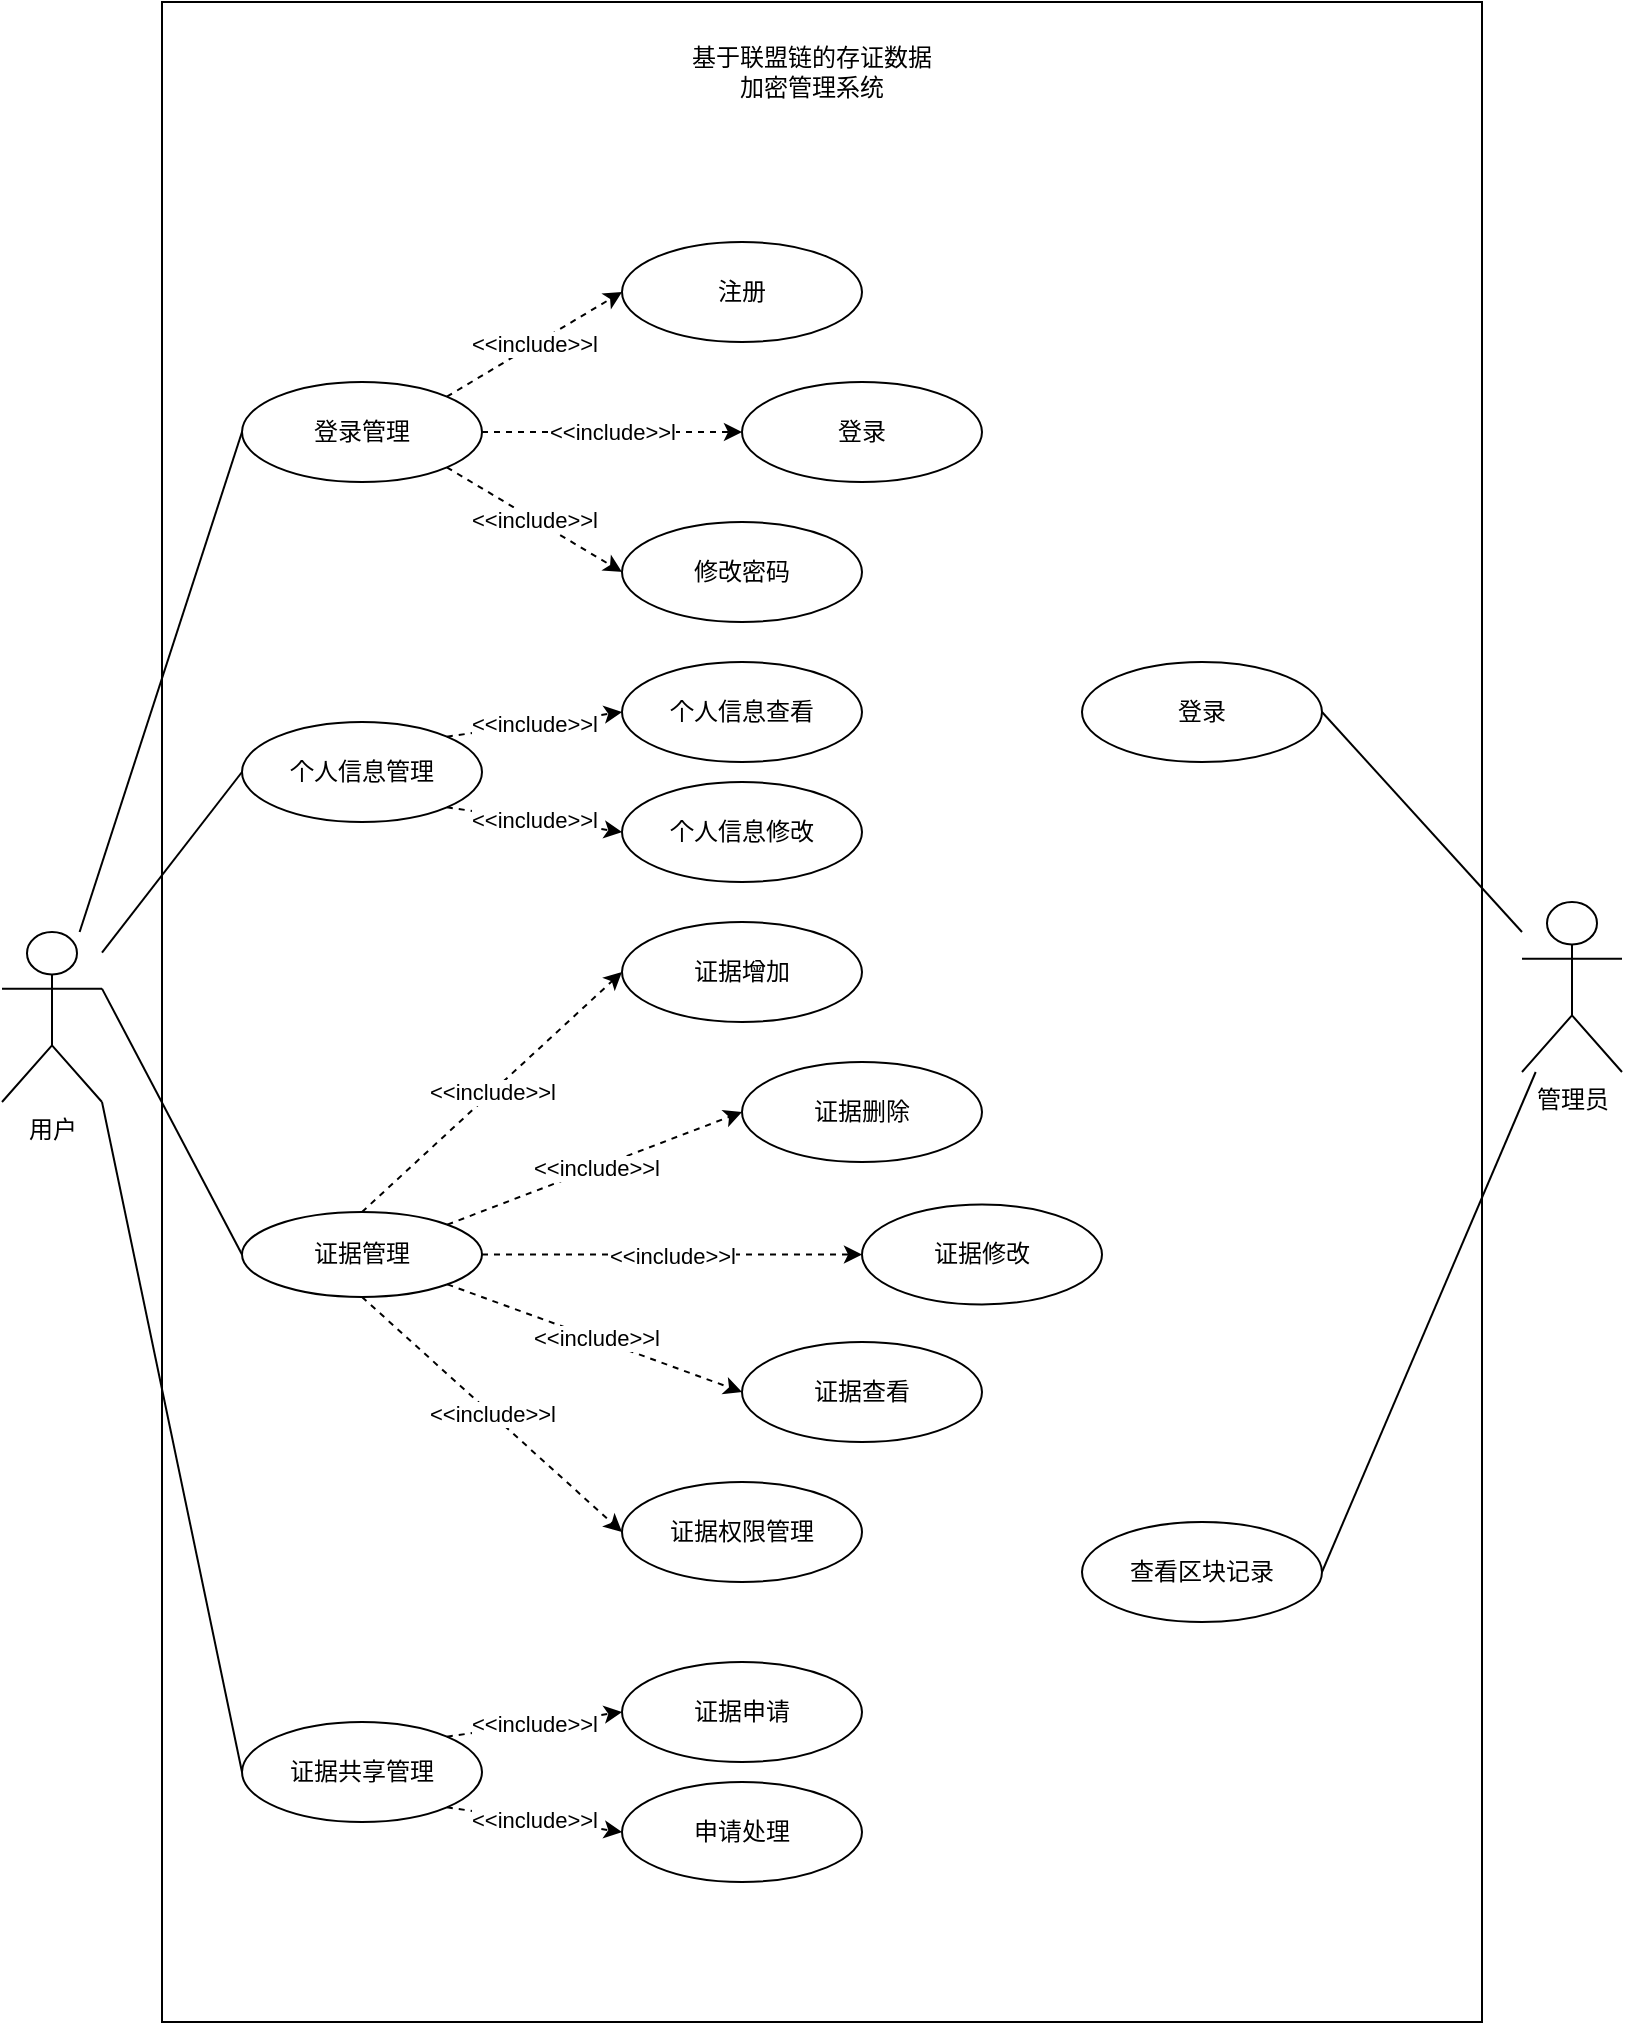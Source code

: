 <mxfile version="21.3.2" type="device">
  <diagram name="第 1 页" id="TLLBXTsTCe0r9DBcH4yd">
    <mxGraphModel dx="1358" dy="569" grid="1" gridSize="10" guides="1" tooltips="1" connect="1" arrows="1" fold="1" page="1" pageScale="1" pageWidth="827" pageHeight="1169" math="0" shadow="0">
      <root>
        <mxCell id="0" />
        <mxCell id="1" parent="0" />
        <mxCell id="GZdvL3VATEPZSfkIpPFK-123" value="" style="rounded=0;whiteSpace=wrap;html=1;fontFamily=Helvetica;fontSize=11;fontColor=default;movable=1;resizable=1;rotatable=1;deletable=1;editable=1;locked=0;connectable=1;" vertex="1" parent="1">
          <mxGeometry x="550" y="110" width="660" height="1010" as="geometry" />
        </mxCell>
        <mxCell id="GZdvL3VATEPZSfkIpPFK-122" value="" style="group;movable=1;resizable=1;rotatable=1;deletable=1;editable=1;locked=0;connectable=1;" vertex="1" connectable="0" parent="1">
          <mxGeometry x="470" y="150" width="810" height="900" as="geometry" />
        </mxCell>
        <mxCell id="GZdvL3VATEPZSfkIpPFK-3" value="用户" style="shape=umlActor;verticalLabelPosition=bottom;verticalAlign=top;html=1;outlineConnect=0;movable=0;resizable=0;rotatable=0;deletable=0;editable=0;locked=1;connectable=0;" vertex="1" parent="GZdvL3VATEPZSfkIpPFK-122">
          <mxGeometry y="425" width="50" height="85" as="geometry" />
        </mxCell>
        <mxCell id="GZdvL3VATEPZSfkIpPFK-4" value="管理员" style="shape=umlActor;verticalLabelPosition=bottom;verticalAlign=top;html=1;outlineConnect=0;movable=0;resizable=0;rotatable=0;deletable=0;editable=0;locked=1;connectable=0;" vertex="1" parent="GZdvL3VATEPZSfkIpPFK-122">
          <mxGeometry x="760" y="410" width="50" height="85" as="geometry" />
        </mxCell>
        <mxCell id="GZdvL3VATEPZSfkIpPFK-35" value="" style="group;movable=0;resizable=0;rotatable=0;deletable=0;editable=0;locked=1;connectable=0;" vertex="1" connectable="0" parent="GZdvL3VATEPZSfkIpPFK-122">
          <mxGeometry x="120" y="290" width="310" height="110" as="geometry" />
        </mxCell>
        <mxCell id="GZdvL3VATEPZSfkIpPFK-6" value="个人信息管理" style="ellipse;whiteSpace=wrap;html=1;movable=0;resizable=0;rotatable=0;deletable=0;editable=0;locked=1;connectable=0;" vertex="1" parent="GZdvL3VATEPZSfkIpPFK-35">
          <mxGeometry y="30" width="120" height="50" as="geometry" />
        </mxCell>
        <mxCell id="GZdvL3VATEPZSfkIpPFK-28" value="" style="endArrow=classic;html=1;rounded=0;dashed=1;labelBackgroundColor=default;strokeColor=default;fontFamily=Helvetica;fontSize=11;fontColor=default;shape=connector;exitX=1;exitY=0;exitDx=0;exitDy=0;movable=0;resizable=0;rotatable=0;deletable=0;editable=0;locked=1;connectable=0;entryX=0;entryY=0.5;entryDx=0;entryDy=0;" edge="1" parent="GZdvL3VATEPZSfkIpPFK-35" source="GZdvL3VATEPZSfkIpPFK-6" target="GZdvL3VATEPZSfkIpPFK-32">
          <mxGeometry relative="1" as="geometry">
            <mxPoint x="123" y="-152" as="sourcePoint" />
            <mxPoint x="200" y="-30" as="targetPoint" />
          </mxGeometry>
        </mxCell>
        <mxCell id="GZdvL3VATEPZSfkIpPFK-29" value="&amp;lt;&amp;lt;include&amp;gt;&amp;gt;l" style="edgeLabel;resizable=0;html=1;align=center;verticalAlign=middle;fontFamily=Helvetica;fontSize=11;fontColor=default;movable=0;rotatable=0;deletable=0;editable=0;locked=1;connectable=0;" connectable="0" vertex="1" parent="GZdvL3VATEPZSfkIpPFK-28">
          <mxGeometry relative="1" as="geometry" />
        </mxCell>
        <mxCell id="GZdvL3VATEPZSfkIpPFK-30" value="" style="endArrow=classic;html=1;rounded=0;dashed=1;labelBackgroundColor=default;strokeColor=default;fontFamily=Helvetica;fontSize=11;fontColor=default;shape=connector;exitX=1;exitY=1;exitDx=0;exitDy=0;movable=0;resizable=0;rotatable=0;deletable=0;editable=0;locked=1;connectable=0;entryX=0;entryY=0.5;entryDx=0;entryDy=0;" edge="1" parent="GZdvL3VATEPZSfkIpPFK-35" source="GZdvL3VATEPZSfkIpPFK-6" target="GZdvL3VATEPZSfkIpPFK-33">
          <mxGeometry relative="1" as="geometry">
            <mxPoint x="113" y="48" as="sourcePoint" />
            <mxPoint x="210" y="140" as="targetPoint" />
          </mxGeometry>
        </mxCell>
        <mxCell id="GZdvL3VATEPZSfkIpPFK-31" value="&amp;lt;&amp;lt;include&amp;gt;&amp;gt;l" style="edgeLabel;resizable=0;html=1;align=center;verticalAlign=middle;fontFamily=Helvetica;fontSize=11;fontColor=default;movable=0;rotatable=0;deletable=0;editable=0;locked=1;connectable=0;" connectable="0" vertex="1" parent="GZdvL3VATEPZSfkIpPFK-30">
          <mxGeometry relative="1" as="geometry" />
        </mxCell>
        <mxCell id="GZdvL3VATEPZSfkIpPFK-32" value="个人信息查看" style="ellipse;whiteSpace=wrap;html=1;movable=0;resizable=0;rotatable=0;deletable=0;editable=0;locked=1;connectable=0;" vertex="1" parent="GZdvL3VATEPZSfkIpPFK-35">
          <mxGeometry x="190" width="120" height="50" as="geometry" />
        </mxCell>
        <mxCell id="GZdvL3VATEPZSfkIpPFK-33" value="个人信息修改" style="ellipse;whiteSpace=wrap;html=1;movable=0;resizable=0;rotatable=0;deletable=0;editable=0;locked=1;connectable=0;" vertex="1" parent="GZdvL3VATEPZSfkIpPFK-35">
          <mxGeometry x="190" y="60" width="120" height="50" as="geometry" />
        </mxCell>
        <mxCell id="GZdvL3VATEPZSfkIpPFK-77" value="" style="group;movable=0;resizable=0;rotatable=0;deletable=0;editable=0;locked=1;connectable=0;" vertex="1" connectable="0" parent="GZdvL3VATEPZSfkIpPFK-122">
          <mxGeometry x="120" y="420" width="430" height="330" as="geometry" />
        </mxCell>
        <mxCell id="GZdvL3VATEPZSfkIpPFK-7" value="证据管理" style="ellipse;whiteSpace=wrap;html=1;movable=0;resizable=0;rotatable=0;deletable=0;editable=0;locked=1;connectable=0;" vertex="1" parent="GZdvL3VATEPZSfkIpPFK-77">
          <mxGeometry y="145" width="120" height="42.5" as="geometry" />
        </mxCell>
        <mxCell id="GZdvL3VATEPZSfkIpPFK-64" value="" style="endArrow=classic;html=1;rounded=0;dashed=1;labelBackgroundColor=default;strokeColor=default;fontFamily=Helvetica;fontSize=11;fontColor=default;shape=connector;exitX=1;exitY=0;exitDx=0;exitDy=0;movable=0;resizable=0;rotatable=0;deletable=0;editable=0;locked=1;connectable=0;entryX=0;entryY=0.5;entryDx=0;entryDy=0;" edge="1" parent="GZdvL3VATEPZSfkIpPFK-77" target="GZdvL3VATEPZSfkIpPFK-66" source="GZdvL3VATEPZSfkIpPFK-7">
          <mxGeometry relative="1" as="geometry">
            <mxPoint x="200" y="88" as="sourcePoint" />
            <mxPoint x="297" y="20" as="targetPoint" />
          </mxGeometry>
        </mxCell>
        <mxCell id="GZdvL3VATEPZSfkIpPFK-65" value="&amp;lt;&amp;lt;include&amp;gt;&amp;gt;l" style="edgeLabel;resizable=0;html=1;align=center;verticalAlign=middle;fontFamily=Helvetica;fontSize=11;fontColor=default;movable=0;rotatable=0;deletable=0;editable=0;locked=1;connectable=0;" connectable="0" vertex="1" parent="GZdvL3VATEPZSfkIpPFK-64">
          <mxGeometry relative="1" as="geometry" />
        </mxCell>
        <mxCell id="GZdvL3VATEPZSfkIpPFK-70" value="" style="endArrow=classic;html=1;rounded=0;dashed=1;labelBackgroundColor=default;strokeColor=default;fontFamily=Helvetica;fontSize=11;fontColor=default;shape=connector;exitX=1;exitY=1;exitDx=0;exitDy=0;movable=0;resizable=0;rotatable=0;deletable=0;editable=0;locked=1;connectable=0;entryX=0;entryY=0.5;entryDx=0;entryDy=0;" edge="1" parent="GZdvL3VATEPZSfkIpPFK-77" target="GZdvL3VATEPZSfkIpPFK-72" source="GZdvL3VATEPZSfkIpPFK-7">
          <mxGeometry relative="1" as="geometry">
            <mxPoint x="220" y="108" as="sourcePoint" />
            <mxPoint x="317" y="40" as="targetPoint" />
          </mxGeometry>
        </mxCell>
        <mxCell id="GZdvL3VATEPZSfkIpPFK-71" value="&amp;lt;&amp;lt;include&amp;gt;&amp;gt;l" style="edgeLabel;resizable=0;html=1;align=center;verticalAlign=middle;fontFamily=Helvetica;fontSize=11;fontColor=default;movable=0;rotatable=0;deletable=0;editable=0;locked=1;connectable=0;" connectable="0" vertex="1" parent="GZdvL3VATEPZSfkIpPFK-70">
          <mxGeometry relative="1" as="geometry" />
        </mxCell>
        <mxCell id="GZdvL3VATEPZSfkIpPFK-61" value="" style="endArrow=classic;html=1;rounded=0;dashed=1;labelBackgroundColor=default;strokeColor=default;fontFamily=Helvetica;fontSize=11;fontColor=default;shape=connector;exitX=0.5;exitY=0;exitDx=0;exitDy=0;movable=0;resizable=0;rotatable=0;deletable=0;editable=0;locked=1;connectable=0;entryX=0;entryY=0.5;entryDx=0;entryDy=0;" edge="1" parent="GZdvL3VATEPZSfkIpPFK-77" target="GZdvL3VATEPZSfkIpPFK-63" source="GZdvL3VATEPZSfkIpPFK-7">
          <mxGeometry relative="1" as="geometry">
            <mxPoint x="190" y="78" as="sourcePoint" />
            <mxPoint x="287" y="10" as="targetPoint" />
          </mxGeometry>
        </mxCell>
        <mxCell id="GZdvL3VATEPZSfkIpPFK-62" value="&amp;lt;&amp;lt;include&amp;gt;&amp;gt;l" style="edgeLabel;resizable=0;html=1;align=center;verticalAlign=middle;fontFamily=Helvetica;fontSize=11;fontColor=default;movable=0;rotatable=0;deletable=0;editable=0;locked=1;connectable=0;" connectable="0" vertex="1" parent="GZdvL3VATEPZSfkIpPFK-61">
          <mxGeometry relative="1" as="geometry" />
        </mxCell>
        <mxCell id="GZdvL3VATEPZSfkIpPFK-63" value="证据增加" style="ellipse;whiteSpace=wrap;html=1;movable=0;resizable=0;rotatable=0;deletable=0;editable=0;locked=1;connectable=0;" vertex="1" parent="GZdvL3VATEPZSfkIpPFK-77">
          <mxGeometry x="190" width="120" height="50" as="geometry" />
        </mxCell>
        <mxCell id="GZdvL3VATEPZSfkIpPFK-67" value="" style="endArrow=classic;html=1;rounded=0;dashed=1;labelBackgroundColor=default;strokeColor=default;fontFamily=Helvetica;fontSize=11;fontColor=default;shape=connector;exitX=1;exitY=0.5;exitDx=0;exitDy=0;movable=0;resizable=0;rotatable=0;deletable=0;editable=0;locked=1;connectable=0;entryX=0;entryY=0.5;entryDx=0;entryDy=0;" edge="1" parent="GZdvL3VATEPZSfkIpPFK-77" target="GZdvL3VATEPZSfkIpPFK-69" source="GZdvL3VATEPZSfkIpPFK-7">
          <mxGeometry relative="1" as="geometry">
            <mxPoint x="210" y="168" as="sourcePoint" />
            <mxPoint x="307" y="100" as="targetPoint" />
          </mxGeometry>
        </mxCell>
        <mxCell id="GZdvL3VATEPZSfkIpPFK-68" value="&amp;lt;&amp;lt;include&amp;gt;&amp;gt;l" style="edgeLabel;resizable=0;html=1;align=center;verticalAlign=middle;fontFamily=Helvetica;fontSize=11;fontColor=default;movable=0;rotatable=0;deletable=0;editable=0;locked=1;connectable=0;" connectable="0" vertex="1" parent="GZdvL3VATEPZSfkIpPFK-67">
          <mxGeometry relative="1" as="geometry" />
        </mxCell>
        <mxCell id="GZdvL3VATEPZSfkIpPFK-69" value="证据修改" style="ellipse;whiteSpace=wrap;html=1;movable=0;resizable=0;rotatable=0;deletable=0;editable=0;locked=1;connectable=0;" vertex="1" parent="GZdvL3VATEPZSfkIpPFK-77">
          <mxGeometry x="310" y="141.25" width="120" height="50" as="geometry" />
        </mxCell>
        <mxCell id="GZdvL3VATEPZSfkIpPFK-66" value="证据删除" style="ellipse;whiteSpace=wrap;html=1;movable=0;resizable=0;rotatable=0;deletable=0;editable=0;locked=1;connectable=0;" vertex="1" parent="GZdvL3VATEPZSfkIpPFK-77">
          <mxGeometry x="250" y="70" width="120" height="50" as="geometry" />
        </mxCell>
        <mxCell id="GZdvL3VATEPZSfkIpPFK-72" value="证据查看" style="ellipse;whiteSpace=wrap;html=1;movable=0;resizable=0;rotatable=0;deletable=0;editable=0;locked=1;connectable=0;" vertex="1" parent="GZdvL3VATEPZSfkIpPFK-77">
          <mxGeometry x="250" y="210" width="120" height="50" as="geometry" />
        </mxCell>
        <mxCell id="GZdvL3VATEPZSfkIpPFK-73" value="" style="endArrow=classic;html=1;rounded=0;dashed=1;labelBackgroundColor=default;strokeColor=default;fontFamily=Helvetica;fontSize=11;fontColor=default;shape=connector;exitX=0.5;exitY=1;exitDx=0;exitDy=0;movable=0;resizable=0;rotatable=0;deletable=0;editable=0;locked=1;connectable=0;entryX=0;entryY=0.5;entryDx=0;entryDy=0;" edge="1" parent="GZdvL3VATEPZSfkIpPFK-77" target="GZdvL3VATEPZSfkIpPFK-76" source="GZdvL3VATEPZSfkIpPFK-7">
          <mxGeometry relative="1" as="geometry">
            <mxPoint x="70" y="190" as="sourcePoint" />
            <mxPoint x="307" y="107.5" as="targetPoint" />
          </mxGeometry>
        </mxCell>
        <mxCell id="GZdvL3VATEPZSfkIpPFK-74" value="&amp;lt;&amp;lt;include&amp;gt;&amp;gt;l" style="edgeLabel;resizable=0;html=1;align=center;verticalAlign=middle;fontFamily=Helvetica;fontSize=11;fontColor=default;movable=0;rotatable=0;deletable=0;editable=0;locked=1;connectable=0;" connectable="0" vertex="1" parent="GZdvL3VATEPZSfkIpPFK-73">
          <mxGeometry relative="1" as="geometry" />
        </mxCell>
        <mxCell id="GZdvL3VATEPZSfkIpPFK-76" value="证据权限管理" style="ellipse;whiteSpace=wrap;html=1;movable=0;resizable=0;rotatable=0;deletable=0;editable=0;locked=1;connectable=0;" vertex="1" parent="GZdvL3VATEPZSfkIpPFK-77">
          <mxGeometry x="190" y="280" width="120" height="50" as="geometry" />
        </mxCell>
        <mxCell id="GZdvL3VATEPZSfkIpPFK-79" value="" style="group;movable=0;resizable=0;rotatable=0;deletable=0;editable=0;locked=1;connectable=0;" vertex="1" connectable="0" parent="GZdvL3VATEPZSfkIpPFK-122">
          <mxGeometry x="120" y="790" width="310" height="110" as="geometry" />
        </mxCell>
        <mxCell id="GZdvL3VATEPZSfkIpPFK-80" value="证据共享管理" style="ellipse;whiteSpace=wrap;html=1;movable=0;resizable=0;rotatable=0;deletable=0;editable=0;locked=1;connectable=0;" vertex="1" parent="GZdvL3VATEPZSfkIpPFK-79">
          <mxGeometry y="30" width="120" height="50" as="geometry" />
        </mxCell>
        <mxCell id="GZdvL3VATEPZSfkIpPFK-81" value="" style="endArrow=classic;html=1;rounded=0;dashed=1;labelBackgroundColor=default;strokeColor=default;fontFamily=Helvetica;fontSize=11;fontColor=default;shape=connector;exitX=1;exitY=0;exitDx=0;exitDy=0;movable=0;resizable=0;rotatable=0;deletable=0;editable=0;locked=1;connectable=0;entryX=0;entryY=0.5;entryDx=0;entryDy=0;" edge="1" parent="GZdvL3VATEPZSfkIpPFK-79" source="GZdvL3VATEPZSfkIpPFK-80" target="GZdvL3VATEPZSfkIpPFK-85">
          <mxGeometry relative="1" as="geometry">
            <mxPoint x="123" y="-152" as="sourcePoint" />
            <mxPoint x="200" y="-30" as="targetPoint" />
          </mxGeometry>
        </mxCell>
        <mxCell id="GZdvL3VATEPZSfkIpPFK-82" value="&amp;lt;&amp;lt;include&amp;gt;&amp;gt;l" style="edgeLabel;resizable=0;html=1;align=center;verticalAlign=middle;fontFamily=Helvetica;fontSize=11;fontColor=default;movable=0;rotatable=0;deletable=0;editable=0;locked=1;connectable=0;" connectable="0" vertex="1" parent="GZdvL3VATEPZSfkIpPFK-81">
          <mxGeometry relative="1" as="geometry" />
        </mxCell>
        <mxCell id="GZdvL3VATEPZSfkIpPFK-83" value="" style="endArrow=classic;html=1;rounded=0;dashed=1;labelBackgroundColor=default;strokeColor=default;fontFamily=Helvetica;fontSize=11;fontColor=default;shape=connector;exitX=1;exitY=1;exitDx=0;exitDy=0;movable=0;resizable=0;rotatable=0;deletable=0;editable=0;locked=1;connectable=0;entryX=0;entryY=0.5;entryDx=0;entryDy=0;" edge="1" parent="GZdvL3VATEPZSfkIpPFK-79" source="GZdvL3VATEPZSfkIpPFK-80" target="GZdvL3VATEPZSfkIpPFK-86">
          <mxGeometry relative="1" as="geometry">
            <mxPoint x="113" y="48" as="sourcePoint" />
            <mxPoint x="210" y="140" as="targetPoint" />
          </mxGeometry>
        </mxCell>
        <mxCell id="GZdvL3VATEPZSfkIpPFK-84" value="&amp;lt;&amp;lt;include&amp;gt;&amp;gt;l" style="edgeLabel;resizable=0;html=1;align=center;verticalAlign=middle;fontFamily=Helvetica;fontSize=11;fontColor=default;movable=0;rotatable=0;deletable=0;editable=0;locked=1;connectable=0;" connectable="0" vertex="1" parent="GZdvL3VATEPZSfkIpPFK-83">
          <mxGeometry relative="1" as="geometry" />
        </mxCell>
        <mxCell id="GZdvL3VATEPZSfkIpPFK-85" value="证据申请" style="ellipse;whiteSpace=wrap;html=1;movable=0;resizable=0;rotatable=0;deletable=0;editable=0;locked=1;connectable=0;" vertex="1" parent="GZdvL3VATEPZSfkIpPFK-79">
          <mxGeometry x="190" width="120" height="50" as="geometry" />
        </mxCell>
        <mxCell id="GZdvL3VATEPZSfkIpPFK-86" value="申请处理" style="ellipse;whiteSpace=wrap;html=1;movable=0;resizable=0;rotatable=0;deletable=0;editable=0;locked=1;connectable=0;" vertex="1" parent="GZdvL3VATEPZSfkIpPFK-79">
          <mxGeometry x="190" y="60" width="120" height="50" as="geometry" />
        </mxCell>
        <mxCell id="GZdvL3VATEPZSfkIpPFK-87" value="" style="group;movable=0;resizable=0;rotatable=0;deletable=0;editable=0;locked=1;connectable=0;" vertex="1" connectable="0" parent="GZdvL3VATEPZSfkIpPFK-122">
          <mxGeometry x="120" y="80" width="370" height="350" as="geometry" />
        </mxCell>
        <mxCell id="GZdvL3VATEPZSfkIpPFK-10" value="修改密码" style="ellipse;whiteSpace=wrap;html=1;movable=0;resizable=0;rotatable=0;deletable=0;editable=0;locked=1;connectable=0;" vertex="1" parent="GZdvL3VATEPZSfkIpPFK-87">
          <mxGeometry x="190" y="140" width="120" height="50" as="geometry" />
        </mxCell>
        <mxCell id="GZdvL3VATEPZSfkIpPFK-11" value="注册" style="ellipse;whiteSpace=wrap;html=1;movable=0;resizable=0;rotatable=0;deletable=0;editable=0;locked=1;connectable=0;" vertex="1" parent="GZdvL3VATEPZSfkIpPFK-87">
          <mxGeometry x="190" width="120" height="50" as="geometry" />
        </mxCell>
        <mxCell id="GZdvL3VATEPZSfkIpPFK-12" value="登录" style="ellipse;whiteSpace=wrap;html=1;movable=0;resizable=0;rotatable=0;deletable=0;editable=0;locked=1;connectable=0;" vertex="1" parent="GZdvL3VATEPZSfkIpPFK-87">
          <mxGeometry x="250" y="70" width="120" height="50" as="geometry" />
        </mxCell>
        <mxCell id="GZdvL3VATEPZSfkIpPFK-19" value="" style="endArrow=classic;html=1;rounded=0;dashed=1;labelBackgroundColor=default;strokeColor=default;fontFamily=Helvetica;fontSize=11;fontColor=default;shape=connector;exitX=1;exitY=0.5;exitDx=0;exitDy=0;entryX=0;entryY=0.5;entryDx=0;entryDy=0;movable=0;resizable=0;rotatable=0;deletable=0;editable=0;locked=1;connectable=0;" edge="1" parent="GZdvL3VATEPZSfkIpPFK-87" source="GZdvL3VATEPZSfkIpPFK-5" target="GZdvL3VATEPZSfkIpPFK-12">
          <mxGeometry relative="1" as="geometry">
            <mxPoint x="320" y="110" as="sourcePoint" />
            <mxPoint x="420" y="110" as="targetPoint" />
          </mxGeometry>
        </mxCell>
        <mxCell id="GZdvL3VATEPZSfkIpPFK-20" value="&amp;lt;&amp;lt;include&amp;gt;&amp;gt;l" style="edgeLabel;resizable=0;html=1;align=center;verticalAlign=middle;fontFamily=Helvetica;fontSize=11;fontColor=default;movable=0;rotatable=0;deletable=0;editable=0;locked=1;connectable=0;" connectable="0" vertex="1" parent="GZdvL3VATEPZSfkIpPFK-19">
          <mxGeometry relative="1" as="geometry" />
        </mxCell>
        <mxCell id="GZdvL3VATEPZSfkIpPFK-21" value="" style="endArrow=classic;html=1;rounded=0;dashed=1;labelBackgroundColor=default;strokeColor=default;fontFamily=Helvetica;fontSize=11;fontColor=default;shape=connector;exitX=1;exitY=0;exitDx=0;exitDy=0;entryX=0;entryY=0.5;entryDx=0;entryDy=0;movable=0;resizable=0;rotatable=0;deletable=0;editable=0;locked=1;connectable=0;" edge="1" parent="GZdvL3VATEPZSfkIpPFK-87" source="GZdvL3VATEPZSfkIpPFK-5" target="GZdvL3VATEPZSfkIpPFK-11">
          <mxGeometry relative="1" as="geometry">
            <mxPoint x="330" y="-10" as="sourcePoint" />
            <mxPoint x="440" y="70" as="targetPoint" />
          </mxGeometry>
        </mxCell>
        <mxCell id="GZdvL3VATEPZSfkIpPFK-22" value="&amp;lt;&amp;lt;include&amp;gt;&amp;gt;l" style="edgeLabel;resizable=0;html=1;align=center;verticalAlign=middle;fontFamily=Helvetica;fontSize=11;fontColor=default;movable=0;rotatable=0;deletable=0;editable=0;locked=1;connectable=0;" connectable="0" vertex="1" parent="GZdvL3VATEPZSfkIpPFK-21">
          <mxGeometry relative="1" as="geometry" />
        </mxCell>
        <mxCell id="GZdvL3VATEPZSfkIpPFK-23" value="" style="endArrow=classic;html=1;rounded=0;dashed=1;labelBackgroundColor=default;strokeColor=default;fontFamily=Helvetica;fontSize=11;fontColor=default;shape=connector;exitX=1;exitY=1;exitDx=0;exitDy=0;entryX=0;entryY=0.5;entryDx=0;entryDy=0;movable=0;resizable=0;rotatable=0;deletable=0;editable=0;locked=1;connectable=0;" edge="1" parent="GZdvL3VATEPZSfkIpPFK-87" source="GZdvL3VATEPZSfkIpPFK-5" target="GZdvL3VATEPZSfkIpPFK-10">
          <mxGeometry relative="1" as="geometry">
            <mxPoint x="340" as="sourcePoint" />
            <mxPoint x="190" y="190" as="targetPoint" />
          </mxGeometry>
        </mxCell>
        <mxCell id="GZdvL3VATEPZSfkIpPFK-24" value="&amp;lt;&amp;lt;include&amp;gt;&amp;gt;l" style="edgeLabel;resizable=0;html=1;align=center;verticalAlign=middle;fontFamily=Helvetica;fontSize=11;fontColor=default;movable=0;rotatable=0;deletable=0;editable=0;locked=1;connectable=0;" connectable="0" vertex="1" parent="GZdvL3VATEPZSfkIpPFK-23">
          <mxGeometry relative="1" as="geometry" />
        </mxCell>
        <mxCell id="GZdvL3VATEPZSfkIpPFK-5" value="登录管理" style="ellipse;whiteSpace=wrap;html=1;movable=0;resizable=0;rotatable=0;deletable=0;editable=0;locked=1;connectable=0;" vertex="1" parent="GZdvL3VATEPZSfkIpPFK-87">
          <mxGeometry y="70" width="120" height="50" as="geometry" />
        </mxCell>
        <mxCell id="GZdvL3VATEPZSfkIpPFK-94" value="登录" style="ellipse;whiteSpace=wrap;html=1;movable=1;resizable=1;rotatable=1;deletable=1;editable=1;locked=0;connectable=1;" vertex="1" parent="GZdvL3VATEPZSfkIpPFK-122">
          <mxGeometry x="540" y="290" width="120" height="50" as="geometry" />
        </mxCell>
        <mxCell id="GZdvL3VATEPZSfkIpPFK-95" value="查看区块记录" style="ellipse;whiteSpace=wrap;html=1;movable=1;resizable=1;rotatable=1;deletable=1;editable=1;locked=0;connectable=1;" vertex="1" parent="GZdvL3VATEPZSfkIpPFK-122">
          <mxGeometry x="540" y="720" width="120" height="50" as="geometry" />
        </mxCell>
        <mxCell id="GZdvL3VATEPZSfkIpPFK-105" value="" style="endArrow=none;html=1;rounded=0;entryX=1;entryY=0.5;entryDx=0;entryDy=0;movable=0;resizable=0;rotatable=0;deletable=0;editable=0;locked=1;connectable=0;" edge="1" parent="GZdvL3VATEPZSfkIpPFK-122" source="GZdvL3VATEPZSfkIpPFK-4" target="GZdvL3VATEPZSfkIpPFK-94">
          <mxGeometry width="50" height="50" relative="1" as="geometry">
            <mxPoint x="770" y="430" as="sourcePoint" />
            <mxPoint x="540" y="460" as="targetPoint" />
          </mxGeometry>
        </mxCell>
        <mxCell id="GZdvL3VATEPZSfkIpPFK-115" value="" style="endArrow=none;html=1;rounded=0;entryX=1;entryY=0.5;entryDx=0;entryDy=0;movable=0;resizable=0;rotatable=0;deletable=0;editable=0;locked=1;connectable=0;" edge="1" parent="GZdvL3VATEPZSfkIpPFK-122" source="GZdvL3VATEPZSfkIpPFK-4" target="GZdvL3VATEPZSfkIpPFK-95">
          <mxGeometry width="50" height="50" relative="1" as="geometry">
            <mxPoint x="780" y="440" as="sourcePoint" />
            <mxPoint x="730" y="395" as="targetPoint" />
          </mxGeometry>
        </mxCell>
        <mxCell id="GZdvL3VATEPZSfkIpPFK-116" value="" style="endArrow=none;html=1;rounded=0;entryX=0;entryY=0.5;entryDx=0;entryDy=0;movable=0;resizable=0;rotatable=0;deletable=0;editable=0;locked=1;connectable=0;" edge="1" parent="GZdvL3VATEPZSfkIpPFK-122" source="GZdvL3VATEPZSfkIpPFK-3" target="GZdvL3VATEPZSfkIpPFK-5">
          <mxGeometry width="50" height="50" relative="1" as="geometry">
            <mxPoint x="770" y="437" as="sourcePoint" />
            <mxPoint x="730" y="395" as="targetPoint" />
          </mxGeometry>
        </mxCell>
        <mxCell id="GZdvL3VATEPZSfkIpPFK-117" value="" style="endArrow=none;html=1;rounded=0;entryX=0;entryY=0.5;entryDx=0;entryDy=0;movable=0;resizable=0;rotatable=0;deletable=0;editable=0;locked=1;connectable=0;" edge="1" parent="GZdvL3VATEPZSfkIpPFK-122" source="GZdvL3VATEPZSfkIpPFK-3" target="GZdvL3VATEPZSfkIpPFK-6">
          <mxGeometry width="50" height="50" relative="1" as="geometry">
            <mxPoint x="50" y="410" as="sourcePoint" />
            <mxPoint x="130" y="185" as="targetPoint" />
          </mxGeometry>
        </mxCell>
        <mxCell id="GZdvL3VATEPZSfkIpPFK-118" value="" style="endArrow=none;html=1;rounded=0;entryX=0;entryY=0.5;entryDx=0;entryDy=0;exitX=1;exitY=0.333;exitDx=0;exitDy=0;exitPerimeter=0;movable=0;resizable=0;rotatable=0;deletable=0;editable=0;locked=1;connectable=0;" edge="1" parent="GZdvL3VATEPZSfkIpPFK-122" source="GZdvL3VATEPZSfkIpPFK-3" target="GZdvL3VATEPZSfkIpPFK-7">
          <mxGeometry width="50" height="50" relative="1" as="geometry">
            <mxPoint x="50" y="420" as="sourcePoint" />
            <mxPoint x="140" y="195" as="targetPoint" />
          </mxGeometry>
        </mxCell>
        <mxCell id="GZdvL3VATEPZSfkIpPFK-119" value="" style="endArrow=none;html=1;rounded=0;entryX=0;entryY=0.5;entryDx=0;entryDy=0;movable=1;resizable=1;rotatable=1;deletable=1;editable=1;locked=0;connectable=1;" edge="1" parent="GZdvL3VATEPZSfkIpPFK-122" target="GZdvL3VATEPZSfkIpPFK-80">
          <mxGeometry width="50" height="50" relative="1" as="geometry">
            <mxPoint x="50" y="510" as="sourcePoint" />
            <mxPoint x="130" y="596" as="targetPoint" />
          </mxGeometry>
        </mxCell>
        <mxCell id="GZdvL3VATEPZSfkIpPFK-2" value="基于联盟链的存证数据加密管理系统" style="text;html=1;strokeColor=none;fillColor=none;align=center;verticalAlign=middle;whiteSpace=wrap;rounded=0;movable=1;resizable=1;rotatable=1;deletable=1;editable=1;locked=0;connectable=1;" vertex="1" parent="1">
          <mxGeometry x="810" y="130" width="130" height="30" as="geometry" />
        </mxCell>
      </root>
    </mxGraphModel>
  </diagram>
</mxfile>
